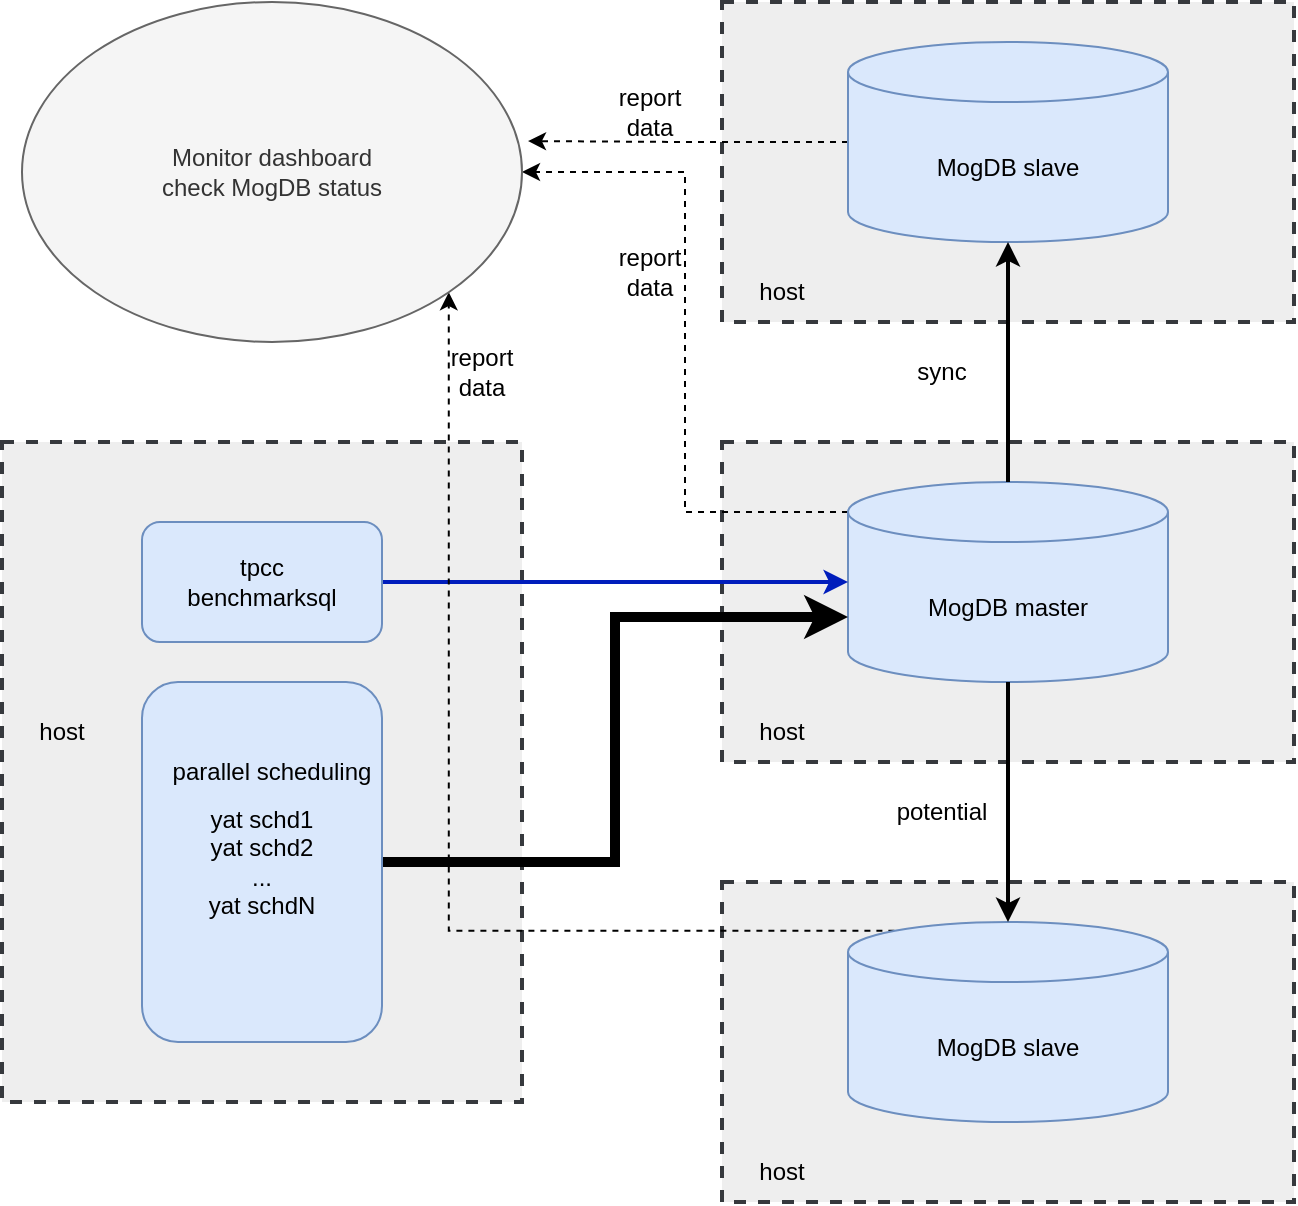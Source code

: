 <mxfile version="17.4.6" type="github">
  <diagram id="Rx_RDXSOJ0lR27ZcgZot" name="Page-1">
    <mxGraphModel dx="1186" dy="1964" grid="1" gridSize="10" guides="1" tooltips="1" connect="1" arrows="1" fold="1" page="1" pageScale="1" pageWidth="827" pageHeight="1169" math="0" shadow="0">
      <root>
        <mxCell id="0" />
        <mxCell id="1" parent="0" />
        <mxCell id="znfbmNdqnq9PTQFBGdx_-1" value="" style="rounded=0;whiteSpace=wrap;html=1;dashed=1;strokeWidth=2;fillColor=#eeeeee;strokeColor=#36393d;" parent="1" vertex="1">
          <mxGeometry x="450" y="150" width="286" height="160" as="geometry" />
        </mxCell>
        <mxCell id="znfbmNdqnq9PTQFBGdx_-2" value="" style="rounded=0;whiteSpace=wrap;html=1;dashed=1;strokeWidth=2;fillColor=#eeeeee;strokeColor=#36393d;" parent="1" vertex="1">
          <mxGeometry x="90" y="150" width="260" height="330" as="geometry" />
        </mxCell>
        <mxCell id="FPT9dxucberjRPSAMKiX-6" style="edgeStyle=orthogonalEdgeStyle;rounded=0;orthogonalLoop=1;jettySize=auto;html=1;exitX=0;exitY=0;exitDx=0;exitDy=15;exitPerimeter=0;entryX=1;entryY=0.5;entryDx=0;entryDy=0;dashed=1;strokeWidth=1;" edge="1" parent="1" source="znfbmNdqnq9PTQFBGdx_-3" target="FPT9dxucberjRPSAMKiX-4">
          <mxGeometry relative="1" as="geometry" />
        </mxCell>
        <mxCell id="znfbmNdqnq9PTQFBGdx_-3" value="MogDB master" style="shape=cylinder3;whiteSpace=wrap;html=1;boundedLbl=1;backgroundOutline=1;size=15;fillColor=#dae8fc;strokeColor=#6c8ebf;" parent="1" vertex="1">
          <mxGeometry x="513" y="170" width="160" height="100" as="geometry" />
        </mxCell>
        <mxCell id="znfbmNdqnq9PTQFBGdx_-4" style="edgeStyle=orthogonalEdgeStyle;rounded=0;orthogonalLoop=1;jettySize=auto;html=1;entryX=0;entryY=0.5;entryDx=0;entryDy=0;entryPerimeter=0;strokeWidth=2;fillColor=#0050ef;strokeColor=#001DBC;" parent="1" source="znfbmNdqnq9PTQFBGdx_-5" target="znfbmNdqnq9PTQFBGdx_-3" edge="1">
          <mxGeometry relative="1" as="geometry" />
        </mxCell>
        <mxCell id="znfbmNdqnq9PTQFBGdx_-5" value="tpcc&lt;br&gt;benchmarksql" style="rounded=1;whiteSpace=wrap;html=1;fillColor=#dae8fc;strokeColor=#6c8ebf;" parent="1" vertex="1">
          <mxGeometry x="160" y="190" width="120" height="60" as="geometry" />
        </mxCell>
        <mxCell id="znfbmNdqnq9PTQFBGdx_-6" value="" style="rounded=0;whiteSpace=wrap;html=1;dashed=1;strokeWidth=2;fillColor=#eeeeee;strokeColor=#36393d;" parent="1" vertex="1">
          <mxGeometry x="450" y="370" width="286" height="160" as="geometry" />
        </mxCell>
        <mxCell id="FPT9dxucberjRPSAMKiX-7" style="edgeStyle=orthogonalEdgeStyle;rounded=0;orthogonalLoop=1;jettySize=auto;html=1;exitX=0.145;exitY=0;exitDx=0;exitDy=4.35;exitPerimeter=0;entryX=1;entryY=1;entryDx=0;entryDy=0;dashed=1;strokeWidth=1;" edge="1" parent="1" source="znfbmNdqnq9PTQFBGdx_-7" target="FPT9dxucberjRPSAMKiX-4">
          <mxGeometry relative="1" as="geometry" />
        </mxCell>
        <mxCell id="znfbmNdqnq9PTQFBGdx_-7" value="MogDB slave" style="shape=cylinder3;whiteSpace=wrap;html=1;boundedLbl=1;backgroundOutline=1;size=15;fillColor=#dae8fc;strokeColor=#6c8ebf;" parent="1" vertex="1">
          <mxGeometry x="513" y="390" width="160" height="100" as="geometry" />
        </mxCell>
        <mxCell id="znfbmNdqnq9PTQFBGdx_-8" value="" style="rounded=0;whiteSpace=wrap;html=1;dashed=1;strokeWidth=2;fillColor=#eeeeee;strokeColor=#36393d;" parent="1" vertex="1">
          <mxGeometry x="450" y="-70" width="286" height="160" as="geometry" />
        </mxCell>
        <mxCell id="FPT9dxucberjRPSAMKiX-5" style="edgeStyle=orthogonalEdgeStyle;rounded=0;orthogonalLoop=1;jettySize=auto;html=1;exitX=0;exitY=0.5;exitDx=0;exitDy=0;exitPerimeter=0;entryX=1.012;entryY=0.409;entryDx=0;entryDy=0;entryPerimeter=0;strokeWidth=1;dashed=1;" edge="1" parent="1" source="znfbmNdqnq9PTQFBGdx_-9" target="FPT9dxucberjRPSAMKiX-4">
          <mxGeometry relative="1" as="geometry" />
        </mxCell>
        <mxCell id="znfbmNdqnq9PTQFBGdx_-9" value="MogDB slave" style="shape=cylinder3;whiteSpace=wrap;html=1;boundedLbl=1;backgroundOutline=1;size=15;fillColor=#dae8fc;strokeColor=#6c8ebf;" parent="1" vertex="1">
          <mxGeometry x="513" y="-50" width="160" height="100" as="geometry" />
        </mxCell>
        <mxCell id="znfbmNdqnq9PTQFBGdx_-10" style="edgeStyle=orthogonalEdgeStyle;rounded=0;orthogonalLoop=1;jettySize=auto;html=1;entryX=0.5;entryY=1;entryDx=0;entryDy=0;entryPerimeter=0;strokeWidth=2;" parent="1" source="znfbmNdqnq9PTQFBGdx_-3" target="znfbmNdqnq9PTQFBGdx_-9" edge="1">
          <mxGeometry relative="1" as="geometry" />
        </mxCell>
        <mxCell id="znfbmNdqnq9PTQFBGdx_-11" style="edgeStyle=orthogonalEdgeStyle;rounded=0;orthogonalLoop=1;jettySize=auto;html=1;exitX=0.5;exitY=1;exitDx=0;exitDy=0;exitPerimeter=0;entryX=0.5;entryY=0;entryDx=0;entryDy=0;entryPerimeter=0;strokeWidth=2;" parent="1" source="znfbmNdqnq9PTQFBGdx_-3" target="znfbmNdqnq9PTQFBGdx_-7" edge="1">
          <mxGeometry relative="1" as="geometry" />
        </mxCell>
        <mxCell id="znfbmNdqnq9PTQFBGdx_-12" value="sync" style="text;html=1;strokeColor=none;fillColor=none;align=center;verticalAlign=middle;whiteSpace=wrap;rounded=0;" parent="1" vertex="1">
          <mxGeometry x="530" y="100" width="60" height="30" as="geometry" />
        </mxCell>
        <mxCell id="znfbmNdqnq9PTQFBGdx_-13" value="potential" style="text;html=1;strokeColor=none;fillColor=none;align=center;verticalAlign=middle;whiteSpace=wrap;rounded=0;" parent="1" vertex="1">
          <mxGeometry x="530" y="320" width="60" height="30" as="geometry" />
        </mxCell>
        <mxCell id="znfbmNdqnq9PTQFBGdx_-14" value="host" style="text;html=1;strokeColor=none;fillColor=none;align=center;verticalAlign=middle;whiteSpace=wrap;rounded=0;" parent="1" vertex="1">
          <mxGeometry x="90" y="280" width="60" height="30" as="geometry" />
        </mxCell>
        <mxCell id="znfbmNdqnq9PTQFBGdx_-15" value="host" style="text;html=1;strokeColor=none;fillColor=none;align=center;verticalAlign=middle;whiteSpace=wrap;rounded=0;" parent="1" vertex="1">
          <mxGeometry x="450" y="60" width="60" height="30" as="geometry" />
        </mxCell>
        <mxCell id="znfbmNdqnq9PTQFBGdx_-16" value="host" style="text;html=1;strokeColor=none;fillColor=none;align=center;verticalAlign=middle;whiteSpace=wrap;rounded=0;" parent="1" vertex="1">
          <mxGeometry x="450" y="280" width="60" height="30" as="geometry" />
        </mxCell>
        <mxCell id="znfbmNdqnq9PTQFBGdx_-17" value="host" style="text;html=1;strokeColor=none;fillColor=none;align=center;verticalAlign=middle;whiteSpace=wrap;rounded=0;" parent="1" vertex="1">
          <mxGeometry x="450" y="500" width="60" height="30" as="geometry" />
        </mxCell>
        <mxCell id="FPT9dxucberjRPSAMKiX-3" style="edgeStyle=orthogonalEdgeStyle;rounded=0;orthogonalLoop=1;jettySize=auto;html=1;exitX=1;exitY=0.5;exitDx=0;exitDy=0;entryX=0;entryY=0;entryDx=0;entryDy=67.5;entryPerimeter=0;strokeWidth=5;" edge="1" parent="1" source="FPT9dxucberjRPSAMKiX-1" target="znfbmNdqnq9PTQFBGdx_-3">
          <mxGeometry relative="1" as="geometry" />
        </mxCell>
        <mxCell id="FPT9dxucberjRPSAMKiX-1" value="yat schd1&lt;br&gt;yat schd2&lt;br&gt;...&lt;br&gt;yat schdN" style="rounded=1;whiteSpace=wrap;html=1;fillColor=#dae8fc;strokeColor=#6c8ebf;" vertex="1" parent="1">
          <mxGeometry x="160" y="270" width="120" height="180" as="geometry" />
        </mxCell>
        <mxCell id="FPT9dxucberjRPSAMKiX-2" value="parallel scheduling" style="text;html=1;strokeColor=none;fillColor=none;align=center;verticalAlign=middle;whiteSpace=wrap;rounded=0;" vertex="1" parent="1">
          <mxGeometry x="160" y="300" width="130" height="30" as="geometry" />
        </mxCell>
        <mxCell id="FPT9dxucberjRPSAMKiX-4" value="Monitor dashboard&lt;br&gt;check MogDB status" style="ellipse;whiteSpace=wrap;html=1;fillColor=#f5f5f5;fontColor=#333333;strokeColor=#666666;" vertex="1" parent="1">
          <mxGeometry x="100" y="-70" width="250" height="170" as="geometry" />
        </mxCell>
        <mxCell id="FPT9dxucberjRPSAMKiX-8" value="report data" style="text;html=1;strokeColor=none;fillColor=none;align=center;verticalAlign=middle;whiteSpace=wrap;rounded=0;" vertex="1" parent="1">
          <mxGeometry x="384" y="-30" width="60" height="30" as="geometry" />
        </mxCell>
        <mxCell id="FPT9dxucberjRPSAMKiX-9" value="report data" style="text;html=1;strokeColor=none;fillColor=none;align=center;verticalAlign=middle;whiteSpace=wrap;rounded=0;" vertex="1" parent="1">
          <mxGeometry x="384" y="50" width="60" height="30" as="geometry" />
        </mxCell>
        <mxCell id="FPT9dxucberjRPSAMKiX-10" value="report data" style="text;html=1;strokeColor=none;fillColor=none;align=center;verticalAlign=middle;whiteSpace=wrap;rounded=0;" vertex="1" parent="1">
          <mxGeometry x="300" y="100" width="60" height="30" as="geometry" />
        </mxCell>
      </root>
    </mxGraphModel>
  </diagram>
</mxfile>
